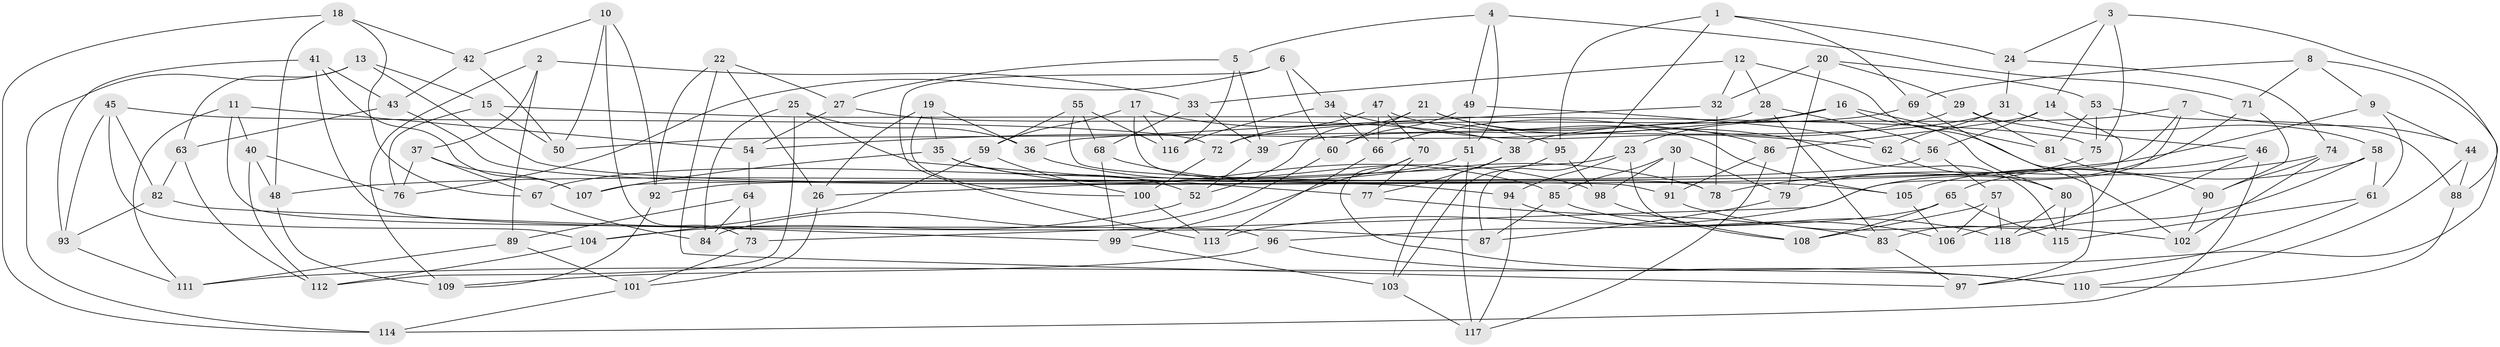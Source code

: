 // coarse degree distribution, {6: 0.3541666666666667, 4: 0.125, 5: 0.1875, 8: 0.1875, 7: 0.125, 9: 0.020833333333333332}
// Generated by graph-tools (version 1.1) at 2025/38/03/04/25 23:38:19]
// undirected, 118 vertices, 236 edges
graph export_dot {
  node [color=gray90,style=filled];
  1;
  2;
  3;
  4;
  5;
  6;
  7;
  8;
  9;
  10;
  11;
  12;
  13;
  14;
  15;
  16;
  17;
  18;
  19;
  20;
  21;
  22;
  23;
  24;
  25;
  26;
  27;
  28;
  29;
  30;
  31;
  32;
  33;
  34;
  35;
  36;
  37;
  38;
  39;
  40;
  41;
  42;
  43;
  44;
  45;
  46;
  47;
  48;
  49;
  50;
  51;
  52;
  53;
  54;
  55;
  56;
  57;
  58;
  59;
  60;
  61;
  62;
  63;
  64;
  65;
  66;
  67;
  68;
  69;
  70;
  71;
  72;
  73;
  74;
  75;
  76;
  77;
  78;
  79;
  80;
  81;
  82;
  83;
  84;
  85;
  86;
  87;
  88;
  89;
  90;
  91;
  92;
  93;
  94;
  95;
  96;
  97;
  98;
  99;
  100;
  101;
  102;
  103;
  104;
  105;
  106;
  107;
  108;
  109;
  110;
  111;
  112;
  113;
  114;
  115;
  116;
  117;
  118;
  1 -- 24;
  1 -- 95;
  1 -- 69;
  1 -- 87;
  2 -- 109;
  2 -- 33;
  2 -- 89;
  2 -- 37;
  3 -- 75;
  3 -- 24;
  3 -- 88;
  3 -- 14;
  4 -- 5;
  4 -- 51;
  4 -- 49;
  4 -- 71;
  5 -- 116;
  5 -- 39;
  5 -- 27;
  6 -- 60;
  6 -- 76;
  6 -- 113;
  6 -- 34;
  7 -- 38;
  7 -- 73;
  7 -- 44;
  7 -- 107;
  8 -- 71;
  8 -- 9;
  8 -- 111;
  8 -- 69;
  9 -- 48;
  9 -- 44;
  9 -- 61;
  10 -- 92;
  10 -- 73;
  10 -- 42;
  10 -- 50;
  11 -- 111;
  11 -- 96;
  11 -- 54;
  11 -- 40;
  12 -- 33;
  12 -- 102;
  12 -- 32;
  12 -- 28;
  13 -- 114;
  13 -- 105;
  13 -- 63;
  13 -- 15;
  14 -- 86;
  14 -- 56;
  14 -- 83;
  15 -- 50;
  15 -- 75;
  15 -- 76;
  16 -- 23;
  16 -- 80;
  16 -- 54;
  16 -- 81;
  17 -- 59;
  17 -- 78;
  17 -- 116;
  17 -- 95;
  18 -- 67;
  18 -- 48;
  18 -- 42;
  18 -- 114;
  19 -- 26;
  19 -- 100;
  19 -- 35;
  19 -- 36;
  20 -- 53;
  20 -- 79;
  20 -- 29;
  20 -- 32;
  21 -- 86;
  21 -- 115;
  21 -- 52;
  21 -- 60;
  22 -- 27;
  22 -- 92;
  22 -- 26;
  22 -- 97;
  23 -- 108;
  23 -- 94;
  23 -- 26;
  24 -- 74;
  24 -- 31;
  25 -- 112;
  25 -- 84;
  25 -- 77;
  25 -- 36;
  26 -- 101;
  27 -- 54;
  27 -- 38;
  28 -- 50;
  28 -- 83;
  28 -- 56;
  29 -- 81;
  29 -- 46;
  29 -- 66;
  30 -- 91;
  30 -- 79;
  30 -- 85;
  30 -- 98;
  31 -- 58;
  31 -- 62;
  31 -- 39;
  32 -- 36;
  32 -- 78;
  33 -- 68;
  33 -- 39;
  34 -- 66;
  34 -- 62;
  34 -- 116;
  35 -- 52;
  35 -- 85;
  35 -- 107;
  36 -- 98;
  37 -- 67;
  37 -- 76;
  37 -- 107;
  38 -- 103;
  38 -- 77;
  39 -- 52;
  40 -- 48;
  40 -- 76;
  40 -- 112;
  41 -- 43;
  41 -- 93;
  41 -- 87;
  41 -- 107;
  42 -- 43;
  42 -- 50;
  43 -- 94;
  43 -- 63;
  44 -- 110;
  44 -- 88;
  45 -- 104;
  45 -- 72;
  45 -- 82;
  45 -- 93;
  46 -- 114;
  46 -- 65;
  46 -- 106;
  47 -- 70;
  47 -- 72;
  47 -- 105;
  47 -- 66;
  48 -- 109;
  49 -- 62;
  49 -- 60;
  49 -- 51;
  51 -- 67;
  51 -- 117;
  52 -- 104;
  53 -- 88;
  53 -- 75;
  53 -- 81;
  54 -- 64;
  55 -- 91;
  55 -- 59;
  55 -- 116;
  55 -- 68;
  56 -- 92;
  56 -- 57;
  57 -- 108;
  57 -- 106;
  57 -- 118;
  58 -- 118;
  58 -- 61;
  58 -- 105;
  59 -- 104;
  59 -- 100;
  60 -- 84;
  61 -- 115;
  61 -- 97;
  62 -- 80;
  63 -- 112;
  63 -- 82;
  64 -- 89;
  64 -- 73;
  64 -- 84;
  65 -- 115;
  65 -- 108;
  65 -- 96;
  66 -- 113;
  67 -- 84;
  68 -- 99;
  68 -- 78;
  69 -- 97;
  69 -- 72;
  70 -- 99;
  70 -- 110;
  70 -- 77;
  71 -- 90;
  71 -- 113;
  72 -- 100;
  73 -- 101;
  74 -- 102;
  74 -- 90;
  74 -- 78;
  75 -- 79;
  77 -- 83;
  79 -- 87;
  80 -- 115;
  80 -- 118;
  81 -- 90;
  82 -- 93;
  82 -- 99;
  83 -- 97;
  85 -- 118;
  85 -- 87;
  86 -- 117;
  86 -- 91;
  88 -- 110;
  89 -- 111;
  89 -- 101;
  90 -- 102;
  91 -- 102;
  92 -- 109;
  93 -- 111;
  94 -- 117;
  94 -- 106;
  95 -- 98;
  95 -- 103;
  96 -- 110;
  96 -- 109;
  98 -- 108;
  99 -- 103;
  100 -- 113;
  101 -- 114;
  103 -- 117;
  104 -- 112;
  105 -- 106;
}
